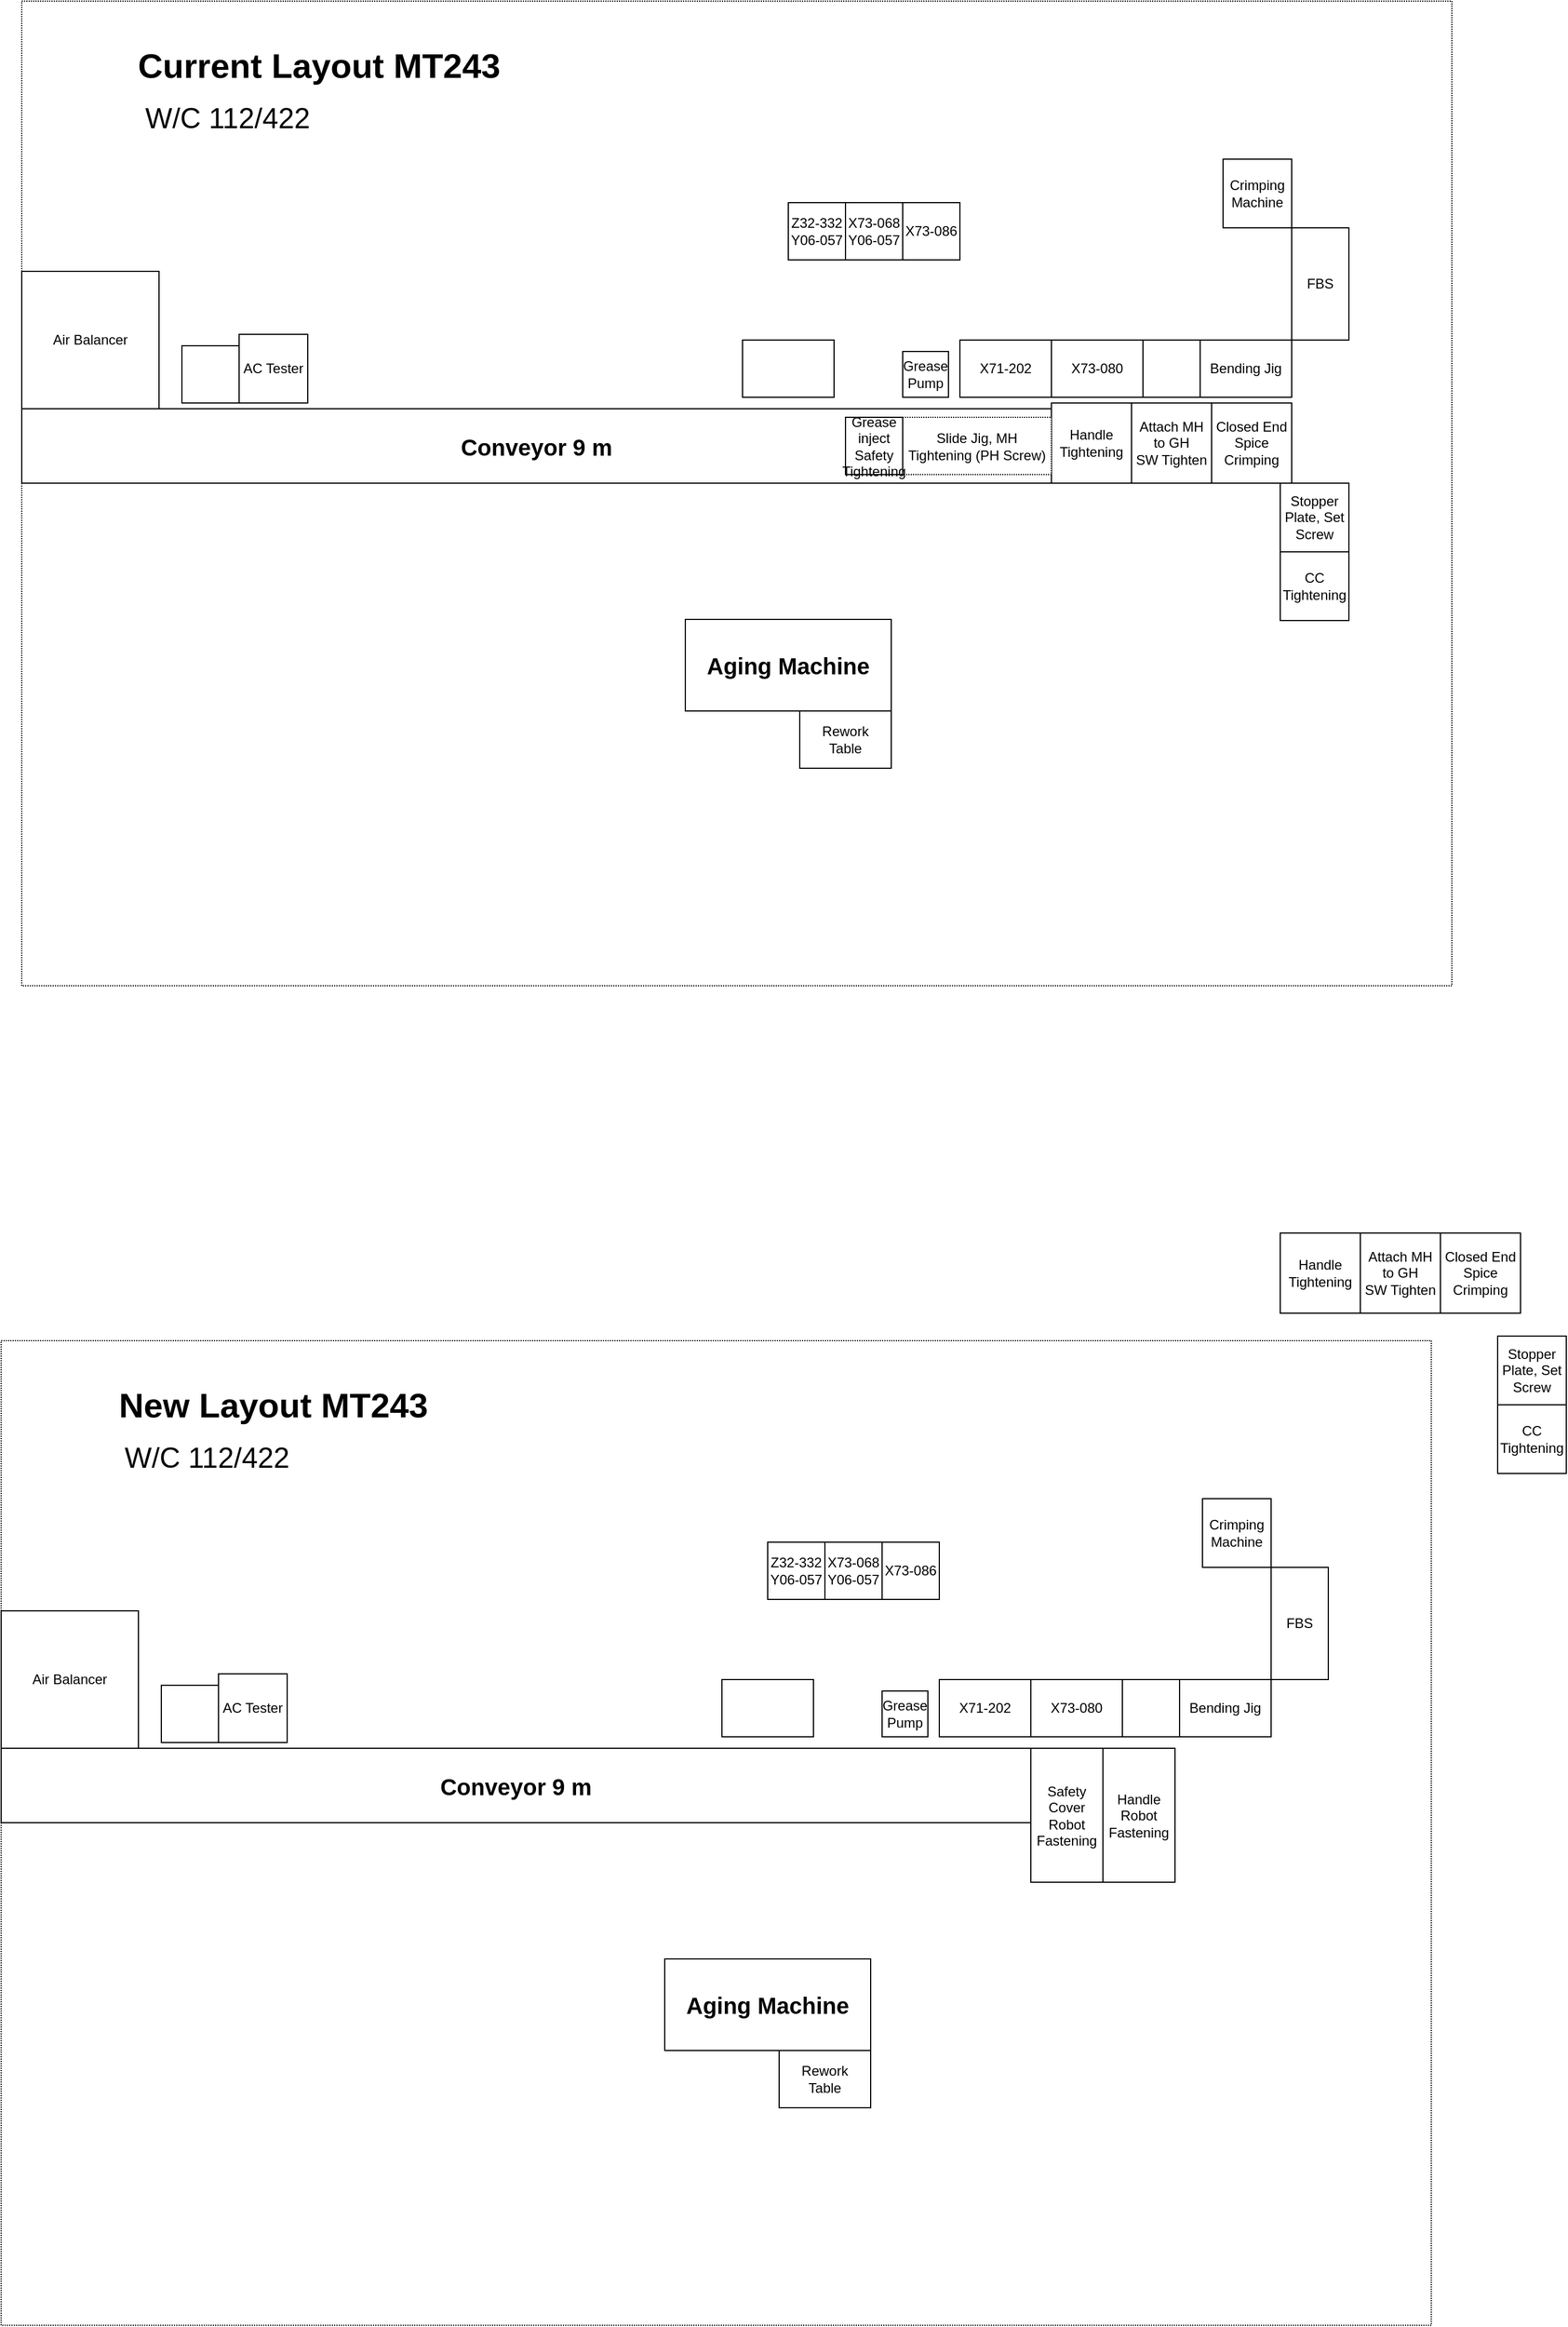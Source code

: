 <mxfile version="13.4.2" type="github">
  <diagram id="wP9Wt2C_sTmRDWCd7HxM" name="Page-1">
    <mxGraphModel grid="1" dx="1021" dy="565" gridSize="10" guides="1" tooltips="1" connect="1" arrows="1" fold="1" page="1" pageScale="1" pageWidth="1654" pageHeight="1169" math="0" shadow="0">
      <root>
        <mxCell id="0" />
        <mxCell id="1" parent="0" />
        <mxCell id="Z4mGhJQoA359sYGt_ZBV-1" value="" parent="1" vertex="1" style="rounded=0;whiteSpace=wrap;html=1;dashed=1;dashPattern=1 1;">
          <mxGeometry as="geometry" height="860" width="1250" x="220" y="154" />
        </mxCell>
        <mxCell id="Z4mGhJQoA359sYGt_ZBV-2" value="&lt;b style=&quot;font-size: 20px&quot;&gt;&lt;font style=&quot;font-size: 20px&quot;&gt;Conveyor 9 m&lt;/font&gt;&lt;/b&gt;" parent="1" vertex="1" style="rounded=0;whiteSpace=wrap;html=1;">
          <mxGeometry as="geometry" height="65" width="900" x="220" y="510" />
        </mxCell>
        <mxCell id="Z4mGhJQoA359sYGt_ZBV-12" value="Handle Tightening" parent="1" vertex="1" style="rounded=0;whiteSpace=wrap;html=1;">
          <mxGeometry as="geometry" height="70" width="70" x="1120" y="505" />
        </mxCell>
        <mxCell id="Z4mGhJQoA359sYGt_ZBV-13" value="Attach MH to GH&lt;br&gt;SW Tighten" parent="1" vertex="1" style="rounded=0;whiteSpace=wrap;html=1;">
          <mxGeometry as="geometry" height="70" width="70" x="1190" y="505" />
        </mxCell>
        <mxCell id="Z4mGhJQoA359sYGt_ZBV-14" value="Closed End Spice Crimping" parent="1" vertex="1" style="rounded=0;whiteSpace=wrap;html=1;">
          <mxGeometry as="geometry" height="70" width="70" x="1260" y="505" />
        </mxCell>
        <mxCell id="Z4mGhJQoA359sYGt_ZBV-18" value="Stopper Plate, Set Screw" parent="1" vertex="1" style="rounded=0;whiteSpace=wrap;html=1;">
          <mxGeometry as="geometry" height="60" width="60" x="1320" y="575" />
        </mxCell>
        <mxCell id="Z4mGhJQoA359sYGt_ZBV-19" value="CC Tightening" parent="1" vertex="1" style="rounded=0;whiteSpace=wrap;html=1;">
          <mxGeometry as="geometry" height="60" width="60" x="1320" y="635" />
        </mxCell>
        <mxCell id="Z4mGhJQoA359sYGt_ZBV-20" value="&lt;b style=&quot;font-size: 30px&quot;&gt;&lt;font style=&quot;font-size: 30px&quot;&gt;Current Layout MT243&lt;/font&gt;&lt;/b&gt;" parent="1" vertex="1" style="text;html=1;strokeColor=none;fillColor=none;align=center;verticalAlign=middle;whiteSpace=wrap;rounded=0;">
          <mxGeometry as="geometry" height="60" width="460" x="250" y="180" />
        </mxCell>
        <mxCell id="Z4mGhJQoA359sYGt_ZBV-21" value="&lt;font style=&quot;font-size: 20px&quot;&gt;&lt;b&gt;Aging Machine&lt;/b&gt;&lt;/font&gt;" parent="1" vertex="1" style="rounded=0;whiteSpace=wrap;html=1;">
          <mxGeometry as="geometry" height="80" width="180" x="800" y="694" />
        </mxCell>
        <mxCell id="Z4mGhJQoA359sYGt_ZBV-22" value="&lt;font style=&quot;font-size: 25px&quot;&gt;W/C 112/422&lt;/font&gt;" parent="1" vertex="1" style="text;html=1;strokeColor=none;fillColor=none;align=center;verticalAlign=middle;whiteSpace=wrap;rounded=0;">
          <mxGeometry as="geometry" height="30" width="280" x="260" y="240" />
        </mxCell>
        <mxCell id="Z4mGhJQoA359sYGt_ZBV-26" value="X73-080" parent="1" vertex="1" style="rounded=0;whiteSpace=wrap;html=1;">
          <mxGeometry as="geometry" height="50" width="80" x="1120" y="450" />
        </mxCell>
        <mxCell id="Z4mGhJQoA359sYGt_ZBV-27" value="" parent="1" vertex="1" style="rounded=0;whiteSpace=wrap;html=1;">
          <mxGeometry as="geometry" height="50" width="50" x="1200" y="450" />
        </mxCell>
        <mxCell id="Z4mGhJQoA359sYGt_ZBV-28" value="Bending Jig" parent="1" vertex="1" style="rounded=0;whiteSpace=wrap;html=1;">
          <mxGeometry as="geometry" height="50" width="80" x="1250" y="450" />
        </mxCell>
        <mxCell id="Z4mGhJQoA359sYGt_ZBV-31" value="FBS" parent="1" vertex="1" style="rounded=0;whiteSpace=wrap;html=1;">
          <mxGeometry as="geometry" height="98" width="50" x="1330" y="352" />
        </mxCell>
        <mxCell id="Z4mGhJQoA359sYGt_ZBV-32" value="Crimping&lt;br&gt;Machine" parent="1" vertex="1" style="rounded=0;whiteSpace=wrap;html=1;">
          <mxGeometry as="geometry" height="60" width="60" x="1270" y="292" />
        </mxCell>
        <mxCell id="Z4mGhJQoA359sYGt_ZBV-33" value="X71-202" parent="1" vertex="1" style="rounded=0;whiteSpace=wrap;html=1;">
          <mxGeometry as="geometry" height="50" width="80" x="1040" y="450" />
        </mxCell>
        <mxCell id="Z4mGhJQoA359sYGt_ZBV-34" value="Grease Pump" parent="1" vertex="1" style="rounded=0;whiteSpace=wrap;html=1;">
          <mxGeometry as="geometry" height="40" width="40" x="990" y="460" />
        </mxCell>
        <mxCell id="Z4mGhJQoA359sYGt_ZBV-35" value="Rework&lt;br&gt;Table" parent="1" vertex="1" style="rounded=0;whiteSpace=wrap;html=1;">
          <mxGeometry as="geometry" height="50" width="80" x="900" y="774" />
        </mxCell>
        <mxCell id="Z4mGhJQoA359sYGt_ZBV-36" value="Air Balancer" parent="1" vertex="1" style="rounded=0;whiteSpace=wrap;html=1;">
          <mxGeometry as="geometry" height="120" width="120" x="220" y="390" />
        </mxCell>
        <mxCell id="Z4mGhJQoA359sYGt_ZBV-37" value="" parent="1" vertex="1" style="rounded=0;whiteSpace=wrap;html=1;">
          <mxGeometry as="geometry" height="50" width="50" x="360" y="455" />
        </mxCell>
        <mxCell id="Z4mGhJQoA359sYGt_ZBV-38" value="AC Tester" parent="1" vertex="1" style="rounded=0;whiteSpace=wrap;html=1;">
          <mxGeometry as="geometry" height="60" width="60" x="410" y="445" />
        </mxCell>
        <mxCell id="Z4mGhJQoA359sYGt_ZBV-39" value="X73-086" parent="1" vertex="1" style="rounded=0;whiteSpace=wrap;html=1;">
          <mxGeometry as="geometry" height="50" width="50" x="990" y="330" />
        </mxCell>
        <mxCell id="Z4mGhJQoA359sYGt_ZBV-40" value="X73-068&lt;br&gt;Y06-057" parent="1" vertex="1" style="rounded=0;whiteSpace=wrap;html=1;">
          <mxGeometry as="geometry" height="50" width="50" x="940" y="330" />
        </mxCell>
        <mxCell id="Z4mGhJQoA359sYGt_ZBV-41" value="Z32-332&lt;br&gt;Y06-057" parent="1" vertex="1" style="rounded=0;whiteSpace=wrap;html=1;">
          <mxGeometry as="geometry" height="50" width="50" x="890" y="330" />
        </mxCell>
        <mxCell id="Z4mGhJQoA359sYGt_ZBV-42" value="" parent="1" vertex="1" style="rounded=0;whiteSpace=wrap;html=1;">
          <mxGeometry as="geometry" height="50" width="80" x="850" y="450" />
        </mxCell>
        <mxCell id="Z4mGhJQoA359sYGt_ZBV-43" value="" parent="1" vertex="1" style="rounded=0;whiteSpace=wrap;html=1;dashed=1;dashPattern=1 1;">
          <mxGeometry as="geometry" height="860" width="1250" x="202" y="1324" />
        </mxCell>
        <mxCell id="Z4mGhJQoA359sYGt_ZBV-44" value="&lt;b style=&quot;font-size: 20px&quot;&gt;&lt;font style=&quot;font-size: 20px&quot;&gt;Conveyor 9 m&lt;/font&gt;&lt;/b&gt;" parent="1" vertex="1" style="rounded=0;whiteSpace=wrap;html=1;">
          <mxGeometry as="geometry" height="65" width="900" x="202" y="1680" />
        </mxCell>
        <mxCell id="Z4mGhJQoA359sYGt_ZBV-45" value="Handle Tightening" parent="1" vertex="1" style="rounded=0;whiteSpace=wrap;html=1;">
          <mxGeometry as="geometry" height="70" width="70" x="1320" y="1230" />
        </mxCell>
        <mxCell id="Z4mGhJQoA359sYGt_ZBV-46" value="Attach MH to GH&lt;br&gt;SW Tighten" parent="1" vertex="1" style="rounded=0;whiteSpace=wrap;html=1;">
          <mxGeometry as="geometry" height="70" width="70" x="1390" y="1230" />
        </mxCell>
        <mxCell id="Z4mGhJQoA359sYGt_ZBV-47" value="Closed End Spice Crimping" parent="1" vertex="1" style="rounded=0;whiteSpace=wrap;html=1;">
          <mxGeometry as="geometry" height="70" width="70" x="1460" y="1230" />
        </mxCell>
        <mxCell id="Z4mGhJQoA359sYGt_ZBV-48" value="Stopper Plate, Set Screw" parent="1" vertex="1" style="rounded=0;whiteSpace=wrap;html=1;">
          <mxGeometry as="geometry" height="60" width="60" x="1510" y="1320" />
        </mxCell>
        <mxCell id="Z4mGhJQoA359sYGt_ZBV-49" value="CC Tightening" parent="1" vertex="1" style="rounded=0;whiteSpace=wrap;html=1;">
          <mxGeometry as="geometry" height="60" width="60" x="1510" y="1380" />
        </mxCell>
        <mxCell id="Z4mGhJQoA359sYGt_ZBV-50" value="&lt;b style=&quot;font-size: 30px&quot;&gt;&lt;font style=&quot;font-size: 30px&quot;&gt;New Layout MT243&lt;/font&gt;&lt;/b&gt;" parent="1" vertex="1" style="text;html=1;strokeColor=none;fillColor=none;align=center;verticalAlign=middle;whiteSpace=wrap;rounded=0;">
          <mxGeometry as="geometry" height="60" width="460" x="210" y="1350" />
        </mxCell>
        <mxCell id="Z4mGhJQoA359sYGt_ZBV-51" value="&lt;font style=&quot;font-size: 20px&quot;&gt;&lt;b&gt;Aging Machine&lt;/b&gt;&lt;/font&gt;" parent="1" vertex="1" style="rounded=0;whiteSpace=wrap;html=1;">
          <mxGeometry as="geometry" height="80" width="180" x="782" y="1864" />
        </mxCell>
        <mxCell id="Z4mGhJQoA359sYGt_ZBV-52" value="&lt;font style=&quot;font-size: 25px&quot;&gt;W/C 112/422&lt;/font&gt;" parent="1" vertex="1" style="text;html=1;strokeColor=none;fillColor=none;align=center;verticalAlign=middle;whiteSpace=wrap;rounded=0;">
          <mxGeometry as="geometry" height="30" width="280" x="242" y="1410" />
        </mxCell>
        <mxCell id="Z4mGhJQoA359sYGt_ZBV-53" value="X73-080" parent="1" vertex="1" style="rounded=0;whiteSpace=wrap;html=1;">
          <mxGeometry as="geometry" height="50" width="80" x="1102" y="1620" />
        </mxCell>
        <mxCell id="Z4mGhJQoA359sYGt_ZBV-54" value="" parent="1" vertex="1" style="rounded=0;whiteSpace=wrap;html=1;">
          <mxGeometry as="geometry" height="50" width="50" x="1182" y="1620" />
        </mxCell>
        <mxCell id="Z4mGhJQoA359sYGt_ZBV-55" value="Bending Jig" parent="1" vertex="1" style="rounded=0;whiteSpace=wrap;html=1;">
          <mxGeometry as="geometry" height="50" width="80" x="1232" y="1620" />
        </mxCell>
        <mxCell id="Z4mGhJQoA359sYGt_ZBV-56" value="FBS" parent="1" vertex="1" style="rounded=0;whiteSpace=wrap;html=1;">
          <mxGeometry as="geometry" height="98" width="50" x="1312" y="1522" />
        </mxCell>
        <mxCell id="Z4mGhJQoA359sYGt_ZBV-57" value="Crimping&lt;br&gt;Machine" parent="1" vertex="1" style="rounded=0;whiteSpace=wrap;html=1;">
          <mxGeometry as="geometry" height="60" width="60" x="1252" y="1462" />
        </mxCell>
        <mxCell id="Z4mGhJQoA359sYGt_ZBV-58" value="X71-202" parent="1" vertex="1" style="rounded=0;whiteSpace=wrap;html=1;">
          <mxGeometry as="geometry" height="50" width="80" x="1022" y="1620" />
        </mxCell>
        <mxCell id="Z4mGhJQoA359sYGt_ZBV-59" value="Grease Pump" parent="1" vertex="1" style="rounded=0;whiteSpace=wrap;html=1;">
          <mxGeometry as="geometry" height="40" width="40" x="972" y="1630" />
        </mxCell>
        <mxCell id="Z4mGhJQoA359sYGt_ZBV-60" value="Rework&lt;br&gt;Table" parent="1" vertex="1" style="rounded=0;whiteSpace=wrap;html=1;">
          <mxGeometry as="geometry" height="50" width="80" x="882" y="1944" />
        </mxCell>
        <mxCell id="Z4mGhJQoA359sYGt_ZBV-61" value="Air Balancer" parent="1" vertex="1" style="rounded=0;whiteSpace=wrap;html=1;">
          <mxGeometry as="geometry" height="120" width="120" x="202" y="1560" />
        </mxCell>
        <mxCell id="Z4mGhJQoA359sYGt_ZBV-62" value="" parent="1" vertex="1" style="rounded=0;whiteSpace=wrap;html=1;">
          <mxGeometry as="geometry" height="50" width="50" x="342" y="1625" />
        </mxCell>
        <mxCell id="Z4mGhJQoA359sYGt_ZBV-63" value="AC Tester" parent="1" vertex="1" style="rounded=0;whiteSpace=wrap;html=1;">
          <mxGeometry as="geometry" height="60" width="60" x="392" y="1615" />
        </mxCell>
        <mxCell id="Z4mGhJQoA359sYGt_ZBV-64" value="X73-086" parent="1" vertex="1" style="rounded=0;whiteSpace=wrap;html=1;">
          <mxGeometry as="geometry" height="50" width="50" x="972" y="1500" />
        </mxCell>
        <mxCell id="Z4mGhJQoA359sYGt_ZBV-65" value="X73-068&lt;br&gt;Y06-057" parent="1" vertex="1" style="rounded=0;whiteSpace=wrap;html=1;">
          <mxGeometry as="geometry" height="50" width="50" x="922" y="1500" />
        </mxCell>
        <mxCell id="Z4mGhJQoA359sYGt_ZBV-66" value="Z32-332&lt;br&gt;Y06-057" parent="1" vertex="1" style="rounded=0;whiteSpace=wrap;html=1;">
          <mxGeometry as="geometry" height="50" width="50" x="872" y="1500" />
        </mxCell>
        <mxCell id="Z4mGhJQoA359sYGt_ZBV-67" value="" parent="1" vertex="1" style="rounded=0;whiteSpace=wrap;html=1;">
          <mxGeometry as="geometry" height="50" width="80" x="832" y="1620" />
        </mxCell>
        <mxCell id="Z4mGhJQoA359sYGt_ZBV-68" value="Slide Jig, MH Tightening (PH Screw)" parent="1" vertex="1" style="rounded=0;whiteSpace=wrap;html=1;dashed=1;dashPattern=1 1;">
          <mxGeometry as="geometry" height="50" width="130" x="990" y="517.5" />
        </mxCell>
        <mxCell id="Z4mGhJQoA359sYGt_ZBV-69" value="Grease inject&lt;br&gt;Safety Tightening" parent="1" vertex="1" style="rounded=0;whiteSpace=wrap;html=1;">
          <mxGeometry as="geometry" height="50" width="50" x="940" y="517.5" />
        </mxCell>
        <mxCell id="Z4mGhJQoA359sYGt_ZBV-70" value="Safety Cover Robot Fastening" parent="1" vertex="1" style="rounded=0;whiteSpace=wrap;html=1;">
          <mxGeometry as="geometry" height="117" width="63" x="1102" y="1680" />
        </mxCell>
        <mxCell id="Z4mGhJQoA359sYGt_ZBV-71" value="Handle Robot Fastening" parent="1" vertex="1" style="rounded=0;whiteSpace=wrap;html=1;">
          <mxGeometry as="geometry" height="117" width="63" x="1165" y="1680" />
        </mxCell>
      </root>
    </mxGraphModel>
  </diagram>
</mxfile>
